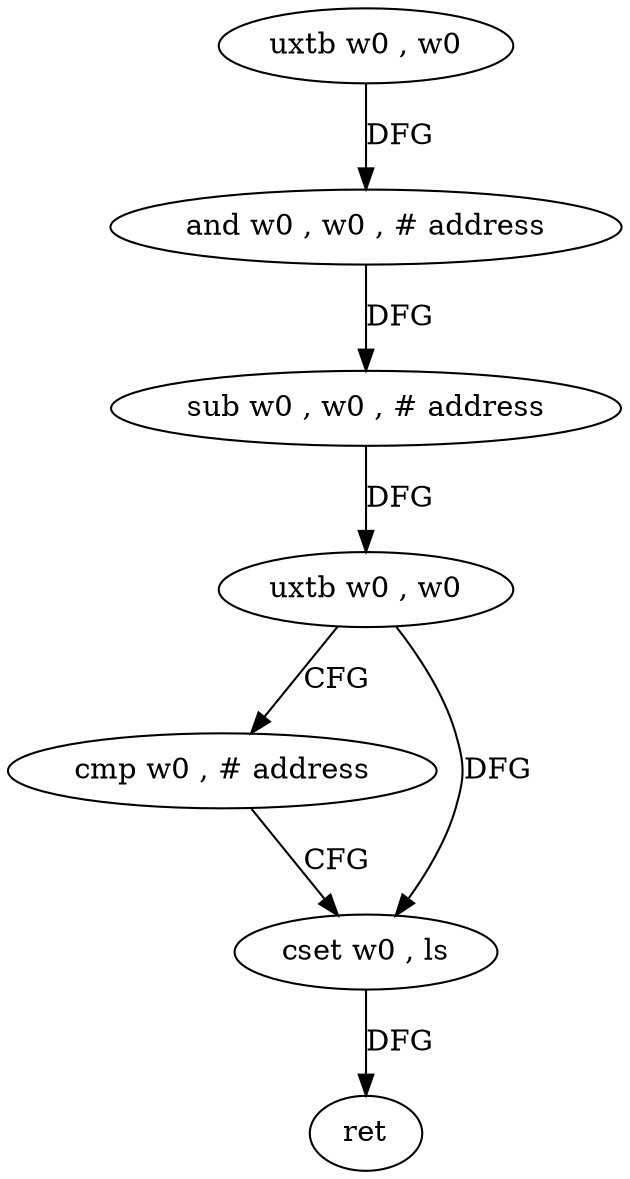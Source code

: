 digraph "func" {
"82624" [label = "uxtb w0 , w0" ]
"82628" [label = "and w0 , w0 , # address" ]
"82632" [label = "sub w0 , w0 , # address" ]
"82636" [label = "uxtb w0 , w0" ]
"82640" [label = "cmp w0 , # address" ]
"82644" [label = "cset w0 , ls" ]
"82648" [label = "ret" ]
"82624" -> "82628" [ label = "DFG" ]
"82628" -> "82632" [ label = "DFG" ]
"82632" -> "82636" [ label = "DFG" ]
"82636" -> "82640" [ label = "CFG" ]
"82636" -> "82644" [ label = "DFG" ]
"82640" -> "82644" [ label = "CFG" ]
"82644" -> "82648" [ label = "DFG" ]
}
